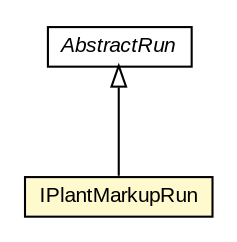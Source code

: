 #!/usr/local/bin/dot
#
# Class diagram 
# Generated by UMLGraph version R5_6-24-gf6e263 (http://www.umlgraph.org/)
#

digraph G {
	edge [fontname="arial",fontsize=10,labelfontname="arial",labelfontsize=10];
	node [fontname="arial",fontsize=10,shape=plaintext];
	nodesep=0.25;
	ranksep=0.5;
	// edu.arizona.biosemantics.semanticmarkup.markupelement.description.run.iplant.IPlantMarkupRun
	c88457 [label=<<table title="edu.arizona.biosemantics.semanticmarkup.markupelement.description.run.iplant.IPlantMarkupRun" border="0" cellborder="1" cellspacing="0" cellpadding="2" port="p" bgcolor="lemonChiffon" href="./IPlantMarkupRun.html">
		<tr><td><table border="0" cellspacing="0" cellpadding="1">
<tr><td align="center" balign="center"> IPlantMarkupRun </td></tr>
		</table></td></tr>
		</table>>, URL="./IPlantMarkupRun.html", fontname="arial", fontcolor="black", fontsize=10.0];
	// edu.arizona.biosemantics.semanticmarkup.run.AbstractRun
	c88559 [label=<<table title="edu.arizona.biosemantics.semanticmarkup.run.AbstractRun" border="0" cellborder="1" cellspacing="0" cellpadding="2" port="p" href="../../../../run/AbstractRun.html">
		<tr><td><table border="0" cellspacing="0" cellpadding="1">
<tr><td align="center" balign="center"><font face="arial italic"> AbstractRun </font></td></tr>
		</table></td></tr>
		</table>>, URL="../../../../run/AbstractRun.html", fontname="arial", fontcolor="black", fontsize=10.0];
	//edu.arizona.biosemantics.semanticmarkup.markupelement.description.run.iplant.IPlantMarkupRun extends edu.arizona.biosemantics.semanticmarkup.run.AbstractRun
	c88559:p -> c88457:p [dir=back,arrowtail=empty];
}

